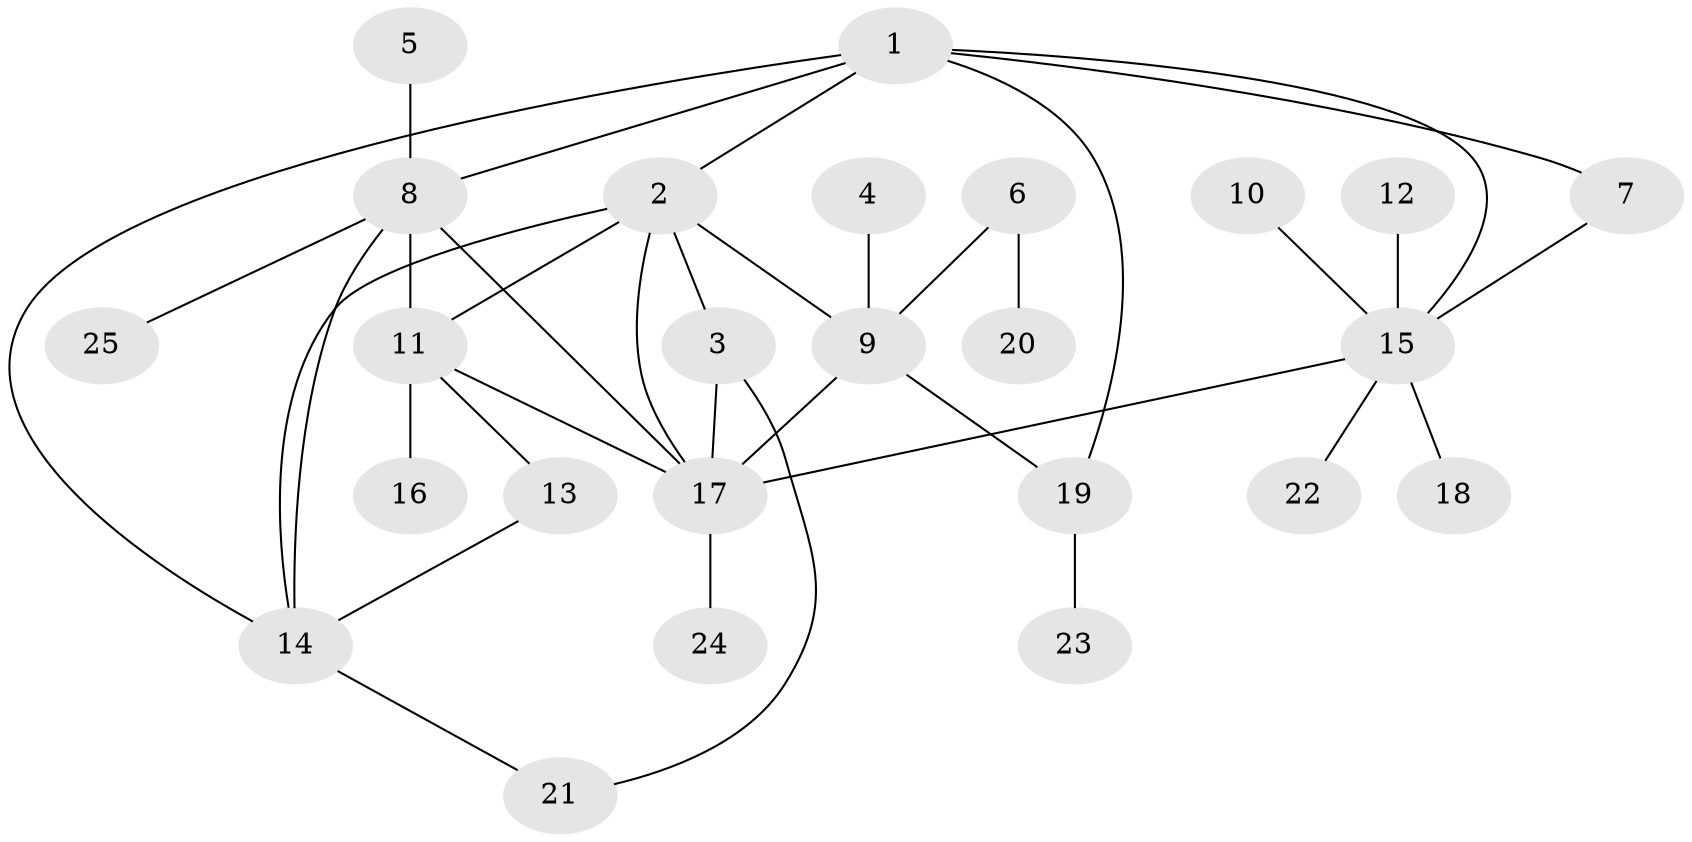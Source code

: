 // original degree distribution, {6: 0.06, 7: 0.06, 5: 0.02, 8: 0.02, 9: 0.02, 3: 0.1, 1: 0.56, 2: 0.14, 4: 0.02}
// Generated by graph-tools (version 1.1) at 2025/02/03/09/25 03:02:49]
// undirected, 25 vertices, 36 edges
graph export_dot {
graph [start="1"]
  node [color=gray90,style=filled];
  1;
  2;
  3;
  4;
  5;
  6;
  7;
  8;
  9;
  10;
  11;
  12;
  13;
  14;
  15;
  16;
  17;
  18;
  19;
  20;
  21;
  22;
  23;
  24;
  25;
  1 -- 2 [weight=1.0];
  1 -- 7 [weight=1.0];
  1 -- 8 [weight=1.0];
  1 -- 14 [weight=1.0];
  1 -- 15 [weight=1.0];
  1 -- 19 [weight=1.0];
  2 -- 3 [weight=1.0];
  2 -- 9 [weight=1.0];
  2 -- 11 [weight=1.0];
  2 -- 14 [weight=1.0];
  2 -- 17 [weight=1.0];
  3 -- 17 [weight=1.0];
  3 -- 21 [weight=1.0];
  4 -- 9 [weight=1.0];
  5 -- 8 [weight=1.0];
  6 -- 9 [weight=1.0];
  6 -- 20 [weight=1.0];
  7 -- 15 [weight=1.0];
  8 -- 11 [weight=1.0];
  8 -- 14 [weight=1.0];
  8 -- 17 [weight=1.0];
  8 -- 25 [weight=1.0];
  9 -- 17 [weight=1.0];
  9 -- 19 [weight=1.0];
  10 -- 15 [weight=1.0];
  11 -- 13 [weight=1.0];
  11 -- 16 [weight=1.0];
  11 -- 17 [weight=1.0];
  12 -- 15 [weight=1.0];
  13 -- 14 [weight=1.0];
  14 -- 21 [weight=1.0];
  15 -- 17 [weight=1.0];
  15 -- 18 [weight=1.0];
  15 -- 22 [weight=1.0];
  17 -- 24 [weight=1.0];
  19 -- 23 [weight=1.0];
}
